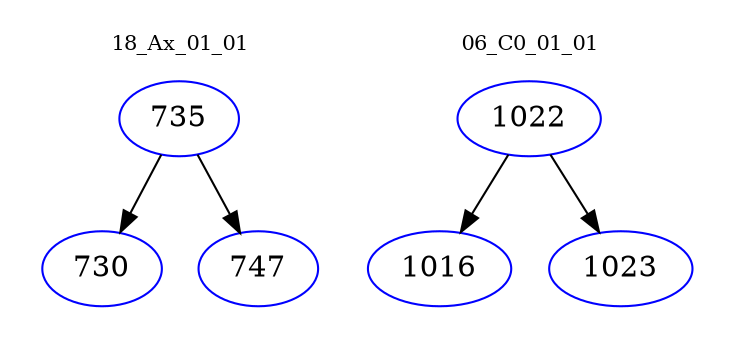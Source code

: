 digraph{
subgraph cluster_0 {
color = white
label = "18_Ax_01_01";
fontsize=10;
T0_735 [label="735", color="blue"]
T0_735 -> T0_730 [color="black"]
T0_730 [label="730", color="blue"]
T0_735 -> T0_747 [color="black"]
T0_747 [label="747", color="blue"]
}
subgraph cluster_1 {
color = white
label = "06_C0_01_01";
fontsize=10;
T1_1022 [label="1022", color="blue"]
T1_1022 -> T1_1016 [color="black"]
T1_1016 [label="1016", color="blue"]
T1_1022 -> T1_1023 [color="black"]
T1_1023 [label="1023", color="blue"]
}
}
